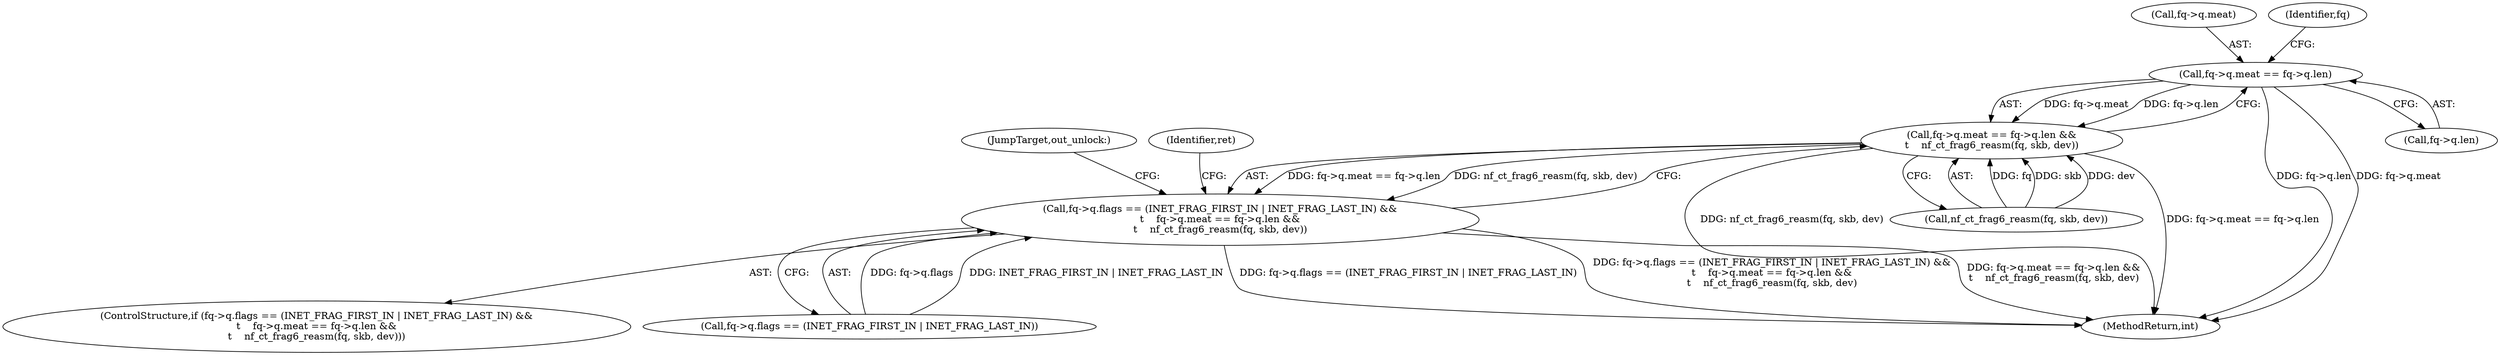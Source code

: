 digraph "0_linux_9b57da0630c9fd36ed7a20fc0f98dc82cc0777fa@pointer" {
"1000247" [label="(Call,fq->q.meat == fq->q.len)"];
"1000246" [label="(Call,fq->q.meat == fq->q.len &&\n\t    nf_ct_frag6_reasm(fq, skb, dev))"];
"1000236" [label="(Call,fq->q.flags == (INET_FRAG_FIRST_IN | INET_FRAG_LAST_IN) &&\n\t    fq->q.meat == fq->q.len &&\n\t    nf_ct_frag6_reasm(fq, skb, dev))"];
"1000258" [label="(Call,nf_ct_frag6_reasm(fq, skb, dev))"];
"1000248" [label="(Call,fq->q.meat)"];
"1000265" [label="(JumpTarget,out_unlock:)"];
"1000236" [label="(Call,fq->q.flags == (INET_FRAG_FIRST_IN | INET_FRAG_LAST_IN) &&\n\t    fq->q.meat == fq->q.len &&\n\t    nf_ct_frag6_reasm(fq, skb, dev))"];
"1000235" [label="(ControlStructure,if (fq->q.flags == (INET_FRAG_FIRST_IN | INET_FRAG_LAST_IN) &&\n\t    fq->q.meat == fq->q.len &&\n\t    nf_ct_frag6_reasm(fq, skb, dev)))"];
"1000246" [label="(Call,fq->q.meat == fq->q.len &&\n\t    nf_ct_frag6_reasm(fq, skb, dev))"];
"1000263" [label="(Identifier,ret)"];
"1000237" [label="(Call,fq->q.flags == (INET_FRAG_FIRST_IN | INET_FRAG_LAST_IN))"];
"1000282" [label="(MethodReturn,int)"];
"1000253" [label="(Call,fq->q.len)"];
"1000247" [label="(Call,fq->q.meat == fq->q.len)"];
"1000259" [label="(Identifier,fq)"];
"1000247" -> "1000246"  [label="AST: "];
"1000247" -> "1000253"  [label="CFG: "];
"1000248" -> "1000247"  [label="AST: "];
"1000253" -> "1000247"  [label="AST: "];
"1000259" -> "1000247"  [label="CFG: "];
"1000246" -> "1000247"  [label="CFG: "];
"1000247" -> "1000282"  [label="DDG: fq->q.len"];
"1000247" -> "1000282"  [label="DDG: fq->q.meat"];
"1000247" -> "1000246"  [label="DDG: fq->q.meat"];
"1000247" -> "1000246"  [label="DDG: fq->q.len"];
"1000246" -> "1000236"  [label="AST: "];
"1000246" -> "1000258"  [label="CFG: "];
"1000258" -> "1000246"  [label="AST: "];
"1000236" -> "1000246"  [label="CFG: "];
"1000246" -> "1000282"  [label="DDG: nf_ct_frag6_reasm(fq, skb, dev)"];
"1000246" -> "1000282"  [label="DDG: fq->q.meat == fq->q.len"];
"1000246" -> "1000236"  [label="DDG: fq->q.meat == fq->q.len"];
"1000246" -> "1000236"  [label="DDG: nf_ct_frag6_reasm(fq, skb, dev)"];
"1000258" -> "1000246"  [label="DDG: fq"];
"1000258" -> "1000246"  [label="DDG: skb"];
"1000258" -> "1000246"  [label="DDG: dev"];
"1000236" -> "1000235"  [label="AST: "];
"1000236" -> "1000237"  [label="CFG: "];
"1000237" -> "1000236"  [label="AST: "];
"1000263" -> "1000236"  [label="CFG: "];
"1000265" -> "1000236"  [label="CFG: "];
"1000236" -> "1000282"  [label="DDG: fq->q.flags == (INET_FRAG_FIRST_IN | INET_FRAG_LAST_IN)"];
"1000236" -> "1000282"  [label="DDG: fq->q.flags == (INET_FRAG_FIRST_IN | INET_FRAG_LAST_IN) &&\n\t    fq->q.meat == fq->q.len &&\n\t    nf_ct_frag6_reasm(fq, skb, dev)"];
"1000236" -> "1000282"  [label="DDG: fq->q.meat == fq->q.len &&\n\t    nf_ct_frag6_reasm(fq, skb, dev)"];
"1000237" -> "1000236"  [label="DDG: fq->q.flags"];
"1000237" -> "1000236"  [label="DDG: INET_FRAG_FIRST_IN | INET_FRAG_LAST_IN"];
}
